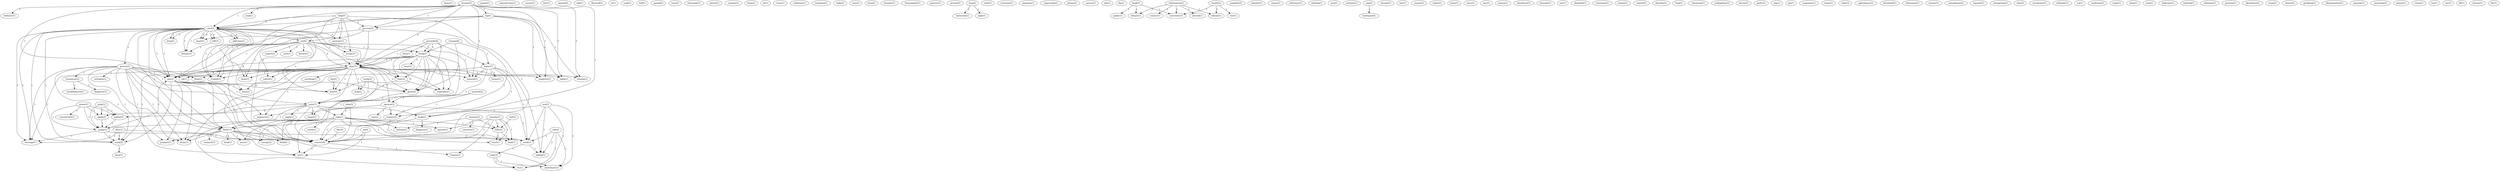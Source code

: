 digraph G {
  home [ label="home(1)" ];
  vitamin [ label="vitamin(5)" ];
  bedtime [ label="bedtime(1)" ];
  cure [ label="cure(7)" ];
  mcg [ label="mcg(1)" ];
  mg [ label="mg(1)" ];
  cure [ label="cure(2)" ];
  prevent [ label="prevent(5)" ];
  day [ label="day(27)" ];
  one [ label="one(2)" ];
  suppress [ label="suppress(1)" ];
  night [ label="night(1)" ];
  made [ label="made(1)" ];
  toluene [ label="toluene(1)" ];
  mineral [ label="mineral(2)" ];
  power [ label="power(1)" ];
  reproduction [ label="reproduction(1)" ];
  causes [ label="causes(1)" ];
  person [ label="person(3)" ];
  prostate [ label="prostate(1)" ];
  eat [ label="eat(6)" ];
  drug [ label="drug(1)" ];
  trouble [ label="trouble(1)" ];
  heart [ label="heart(1)" ];
  kill [ label="kill(3)" ];
  disease [ label="disease(1)" ];
  bath [ label="bath(11)" ];
  addiction [ label="addiction(1)" ];
  cancer [ label="cancer(20)" ];
  mind [ label="mind(2)" ];
  message [ label="message(1)" ];
  live [ label="live(1)" ];
  speech [ label="speech(2)" ];
  orthodox [ label="orthodox(1)" ];
  drain [ label="drain(1)" ];
  treatment [ label="treatment(2)" ];
  ed [ label="ed(1)" ];
  finds [ label="finds(1)" ];
  sequence [ label="sequence(1)" ];
  drain [ label="drain(1)" ];
  try [ label="try(1)" ];
  prepare [ label="prepare(1)" ];
  add [ label="add(1)" ];
  skin [ label="skin(3)" ];
  take [ label="take(7)" ];
  flavored [ label="flavored(1)" ];
  iu [ label="iu(1)" ];
  peroxide [ label="peroxide(4)" ];
  drink [ label="drink(3)" ];
  dose [ label="dose(1)" ];
  drink [ label="drink(2)" ];
  water [ label="water(7)" ];
  glass [ label="glass(4)" ];
  soak [ label="soak(1)" ];
  hour [ label="hour(1)" ];
  juice [ label="juice(7)" ];
  fruit [ label="fruit(3)" ];
  vegetable [ label="vegetable(1)" ];
  vinegar [ label="vinegar(4)" ];
  half [ label="half(1)" ];
  pound [ label="pound(2)" ];
  help [ label="help(4)" ];
  scrape [ label="scrape(1)" ];
  clean [ label="clean(1)" ];
  vera [ label="vera(2)" ];
  lemonade [ label="lemonade(1)" ];
  work [ label="work(1)" ];
  soda [ label="soda(3)" ];
  baking [ label="baking(1)" ];
  article [ label="article(1)" ];
  cyanide [ label="cyanide(1)" ];
  form [ label="form(1)" ];
  jel [ label="jel(1)" ];
  cross [ label="cross(1)" ];
  radiation [ label="radiation(1)" ];
  prune [ label="prune(1)" ];
  grape [ label="grape(2)" ];
  concentrate [ label="concentrate(1)" ];
  apple [ label="apple(4)" ];
  gallon [ label="gallon(3)" ];
  grape [ label="grape(1)" ];
  teaspoon [ label="teaspoon(1)" ];
  right [ label="right(2)" ];
  care [ label="care(1)" ];
  level [ label="level(1)" ];
  maxwell [ label="maxwell(2)" ];
  opinion [ label="opinion(3)" ];
  minute [ label="minute(2)" ];
  thunder [ label="thunder(1)" ];
  homeopathy [ label="homeopathy(1)" ];
  grocery [ label="grocery(1)" ];
  section [ label="section(2)" ];
  stay [ label="stay(2)" ];
  bathroom [ label="bathroom(1)" ];
  sight [ label="sight(1)" ];
  start [ label="start(1)" ];
  everyone [ label="everyone(1)" ];
  week [ label="week(2)" ];
  stop [ label="stop(1)" ];
  organiza [ label="organiza(1)" ];
  superoxide [ label="superoxide(1)" ];
  please [ label="please(1)" ];
  cnsvax [ label="cnsvax(1)" ];
  edu [ label="edu(1)" ];
  dia [ label="dia(1)" ];
  diagnosis [ label="diagnosis(1)" ];
  establishment [ label="establishment(1)" ];
  book [ label="book(3)" ];
  public [ label="public(1)" ];
  library [ label="library(1)" ];
  university [ label="university(1)" ];
  compiler [ label="compiler(2)" ];
  yogurt [ label="yogurt(2)" ];
  corn [ label="corn(1)" ];
  kernel [ label="kernel(1)" ];
  time [ label="time(2)" ];
  salted [ label="salted(1)" ];
  kind [ label="kind(3)" ];
  taheebo [ label="taheebo(1)" ];
  comes [ label="comes(1)" ];
  enzyme [ label="enzyme(2)" ];
  converts [ label="converts(1)" ];
  system [ label="system(2)" ];
  kills [ label="kills(2)" ];
  reference [ label="reference(1)" ];
  nothing [ label="nothing(1)" ];
  won [ label="won(1)" ];
  perform [ label="perform(1)" ];
  use [ label="use(2)" ];
  hydrogen [ label="hydrogen(4)" ];
  salt [ label="salt(4)" ];
  etc [ label="etc(1)" ];
  neutralizes [ label="neutralizes(1)" ];
  work [ label="work(1)" ];
  disrupt [ label="disrupt(1)" ];
  anything [ label="anything(1)" ];
  honey [ label="honey(1)" ];
  sugar [ label="sugar(1)" ];
  mix [ label="mix(1)" ];
  reason [ label="reason(1)" ];
  robert [ label="robert(1)" ];
  lyme [ label="lyme(1)" ];
  uwec [ label="uwec(1)" ];
  zinc [ label="zinc(1)" ];
  information [ label="information(2)" ];
  altered [ label="altered(1)" ];
  contact [ label="contact(1)" ];
  edition [ label="edition(1)" ];
  money [ label="money(1)" ];
  apply [ label="apply(1)" ];
  interferon [ label="interferon(1)" ];
  berendo [ label="berendo(1)" ];
  ray [ label="ray(1)" ];
  dimethyl [ label="dimethyl(1)" ];
  pulp [ label="pulp(2)" ];
  extension [ label="extension(1)" ];
  cost [ label="cost(2)" ];
  repeat [ label="repeat(1)" ];
  control [ label="control(1)" ];
  dissolve [ label="dissolve(1)" ];
  food [ label="food(1)" ];
  chromium [ label="chromium(1)" ];
  cell [ label="cell(2)" ];
  acidophilus [ label="acidophilus(1)" ];
  doctor [ label="doctor(2)" ];
  sea [ label="sea(3)" ];
  garlic [ label="garlic(1)" ];
  sun [ label="sun(1)" ];
  pm [ label="pm(1)" ];
  magazine [ label="magazine(1)" ];
  moon [ label="moon(1)" ];
  cider [ label="cider(3)" ];
  aphrodisiac [ label="aphrodisiac(1)" ];
  butylated [ label="butylated(1)" ];
  storm [ label="storm(1)" ];
  capsule [ label="capsule(1)" ];
  tract [ label="tract(1)" ];
  field [ label="field(4)" ];
  load [ label="load(1)" ];
  year [ label="year(1)" ];
  energy [ label="energy(2)" ];
  diagnose [ label="diagnose(1)" ];
  dismutase [ label="dismutase(1)" ];
  society [ label="society(1)" ];
  amendment [ label="amendment(2)" ];
  lapacho [ label="lapacho(1)" ];
  mongering [ label="mongering(1)" ];
  aloe [ label="aloe(2)" ];
  stomach [ label="stomach(1)" ];
  head [ label="head(1)" ];
  mcelwaine [ label="mcelwaine(1)" ];
  sulfoxide [ label="sulfoxide(1)" ];
  vol [ label="vol(1)" ];
  medicine [ label="medicine(2)" ];
  diet [ label="diet(3)" ];
  remedy [ label="remedy(2)" ];
  fungus [ label="fungus(2)" ];
  health [ label="health(2)" ];
  rest [ label="rest(1)" ];
  make [ label="make(1)" ];
  shaw [ label="shaw(1)" ];
  aura [ label="aura(1)" ];
  leukemia [ label="leukemia(1)" ];
  bathtub [ label="bathtub(1)" ];
  selenium [ label="selenium(1)" ];
  pearson [ label="pearson(1)" ];
  disclaimer [ label="disclaimer(2)" ];
  un [ label="un(4)" ];
  store [ label="store(2)" ];
  choice [ label="choice(2)" ];
  bht [ label="bht(3)" ];
  grubbing [ label="grubbing(1)" ];
  dissemination [ label="dissemination(1)" ];
  keep [ label="keep(1)" ];
  squeeze [ label="squeeze(1)" ];
  encyclope [ label="encyclope(1)" ];
  list [ label="list(5)" ];
  poison [ label="poison(1)" ];
  crime [ label="crime(1)" ];
  tea [ label="tea(1)" ];
  see [ label="see(1)" ];
  fill [ label="fill(1)" ];
  stream [ label="stream(1)" ];
  life [ label="life(1)" ];
  vitamin -> bedtime [ label="1" ];
  vitamin -> cure [ label="1" ];
  vitamin -> mcg [ label="1" ];
  vitamin -> mg [ label="1" ];
  vitamin -> cure [ label="1" ];
  vitamin -> prevent [ label="1" ];
  vitamin -> day [ label="2" ];
  vitamin -> one [ label="1" ];
  vitamin -> suppress [ label="1" ];
  vitamin -> night [ label="1" ];
  vitamin -> made [ label="1" ];
  vitamin -> toluene [ label="1" ];
  vitamin -> mineral [ label="1" ];
  cure -> person [ label="1" ];
  cure -> prostate [ label="1" ];
  cure -> eat [ label="1" ];
  cure -> day [ label="1" ];
  cure -> one [ label="1" ];
  cure -> drug [ label="1" ];
  cure -> trouble [ label="1" ];
  cure -> heart [ label="2" ];
  cure -> kill [ label="1" ];
  cure -> disease [ label="1" ];
  cure -> bath [ label="1" ];
  cure -> addiction [ label="1" ];
  cure -> cancer [ label="4" ];
  cure -> mind [ label="1" ];
  cure -> message [ label="1" ];
  person -> orthodox [ label="1" ];
  person -> drain [ label="1" ];
  person -> treatment [ label="1" ];
  person -> ed [ label="1" ];
  person -> one [ label="1" ];
  person -> finds [ label="1" ];
  person -> bath [ label="1" ];
  person -> sequence [ label="1" ];
  person -> drain [ label="1" ];
  person -> cancer [ label="2" ];
  person -> mind [ label="1" ];
  person -> message [ label="1" ];
  person -> try [ label="1" ];
  person -> prepare [ label="1" ];
  skin -> take [ label="2" ];
  skin -> cancer [ label="2" ];
  peroxide -> drink [ label="1" ];
  peroxide -> dose [ label="1" ];
  peroxide -> drink [ label="1" ];
  peroxide -> day [ label="1" ];
  peroxide -> water [ label="1" ];
  peroxide -> glass [ label="1" ];
  drink -> hour [ label="1" ];
  drink -> day [ label="1" ];
  drink -> one [ label="1" ];
  drink -> glass [ label="1" ];
  drink -> juice [ label="1" ];
  drink -> fruit [ label="1" ];
  drink -> vegetable [ label="1" ];
  vinegar -> drink [ label="1" ];
  vinegar -> water [ label="1" ];
  vinegar -> glass [ label="1" ];
  help -> prostate [ label="1" ];
  help -> eat [ label="2" ];
  help -> scrape [ label="1" ];
  help -> cure [ label="2" ];
  help -> prevent [ label="2" ];
  help -> trouble [ label="1" ];
  help -> clean [ label="1" ];
  help -> cancer [ label="2" ];
  work -> soda [ label="1" ];
  work -> baking [ label="1" ];
  prune -> grape [ label="1" ];
  prune -> concentrate [ label="1" ];
  prune -> apple [ label="1" ];
  prune -> gallon [ label="1" ];
  prune -> grape [ label="1" ];
  maxwell -> opinion [ label="1" ];
  maxwell -> minute [ label="1" ];
  mg -> cure [ label="1" ];
  mg -> prevent [ label="1" ];
  mg -> one [ label="1" ];
  mg -> suppress [ label="1" ];
  mg -> night [ label="1" ];
  mg -> toluene [ label="1" ];
  stay -> bathroom [ label="1" ];
  stay -> sight [ label="1" ];
  week -> glass [ label="1" ];
  week -> juice [ label="1" ];
  week -> stop [ label="1" ];
  grape -> one [ label="1" ];
  grape -> cancer [ label="1" ];
  grape -> mind [ label="1" ];
  grape -> message [ label="1" ];
  treatment -> diagnosis [ label="1" ];
  treatment -> establishment [ label="1" ];
  book -> public [ label="1" ];
  book -> library [ label="1" ];
  book -> university [ label="1" ];
  eat -> yogurt [ label="1" ];
  eat -> scrape [ label="1" ];
  eat -> drink [ label="1" ];
  eat -> corn [ label="1" ];
  eat -> kernel [ label="1" ];
  eat -> day [ label="6" ];
  eat -> one [ label="1" ];
  eat -> time [ label="1" ];
  eat -> fruit [ label="2" ];
  eat -> salted [ label="1" ];
  eat -> clean [ label="1" ];
  eat -> mineral [ label="1" ];
  eat -> kind [ label="1" ];
  drink -> day [ label="1" ];
  drink -> one [ label="1" ];
  drink -> glass [ label="1" ];
  drink -> juice [ label="1" ];
  drink -> fruit [ label="1" ];
  drink -> vegetable [ label="1" ];
  enzyme -> converts [ label="1" ];
  enzyme -> system [ label="1" ];
  enzyme -> kills [ label="1" ];
  cure -> day [ label="1" ];
  cure -> one [ label="1" ];
  cure -> drug [ label="1" ];
  cure -> trouble [ label="1" ];
  cure -> heart [ label="2" ];
  cure -> kill [ label="1" ];
  cure -> disease [ label="1" ];
  cure -> bath [ label="1" ];
  cure -> addiction [ label="1" ];
  cure -> cancer [ label="4" ];
  cure -> mind [ label="1" ];
  cure -> message [ label="1" ];
  use -> hydrogen [ label="1" ];
  salt -> baking [ label="2" ];
  salt -> etc [ label="1" ];
  salt -> neutralizes [ label="1" ];
  salt -> work [ label="2" ];
  prevent -> day [ label="1" ];
  prevent -> trouble [ label="1" ];
  prevent -> heart [ label="2" ];
  prevent -> cancer [ label="1" ];
  soda -> etc [ label="1" ];
  soda -> neutralizes [ label="1" ];
  day -> ed [ label="1" ];
  day -> one [ label="4" ];
  day -> suppress [ label="2" ];
  day -> night [ label="2" ];
  day -> glass [ label="3" ];
  day -> juice [ label="4" ];
  day -> time [ label="1" ];
  day -> trouble [ label="1" ];
  day -> finds [ label="1" ];
  day -> opinion [ label="1" ];
  day -> fruit [ label="3" ];
  day -> sequence [ label="1" ];
  day -> salted [ label="1" ];
  day -> anything [ label="1" ];
  day -> clean [ label="1" ];
  day -> toluene [ label="2" ];
  day -> stop [ label="1" ];
  day -> cancer [ label="2" ];
  day -> mind [ label="1" ];
  day -> message [ label="1" ];
  day -> try [ label="1" ];
  day -> mineral [ label="1" ];
  day -> vegetable [ label="1" ];
  day -> kind [ label="1" ];
  water -> honey [ label="1" ];
  water -> sugar [ label="1" ];
  water -> baking [ label="1" ];
  water -> made [ label="1" ];
  water -> work [ label="1" ];
  water -> drain [ label="1" ];
  water -> mineral [ label="1" ];
  information -> altered [ label="1" ];
  information -> library [ label="1" ];
  information -> contact [ label="1" ];
  information -> edition [ label="1" ];
  information -> university [ label="1" ];
  one -> glass [ label="2" ];
  one -> juice [ label="1" ];
  one -> time [ label="1" ];
  one -> bath [ label="1" ];
  one -> drain [ label="1" ];
  one -> cancer [ label="1" ];
  one -> mind [ label="1" ];
  one -> prepare [ label="1" ];
  one -> kind [ label="1" ];
  glass -> juice [ label="1" ];
  juice -> sugar [ label="1" ];
  juice -> take [ label="1" ];
  juice -> apple [ label="3" ];
  juice -> made [ label="1" ];
  juice -> gallon [ label="4" ];
  juice -> apply [ label="1" ];
  juice -> cancer [ label="1" ];
  juice -> grape [ label="3" ];
  pulp -> apple [ label="1" ];
  pulp -> gallon [ label="1" ];
  pulp -> grape [ label="1" ];
  opinion -> minute [ label="1" ];
  opinion -> sequence [ label="1" ];
  opinion -> work [ label="1" ];
  opinion -> cost [ label="1" ];
  opinion -> try [ label="1" ];
  fruit -> vegetable [ label="1" ];
  fruit -> kind [ label="1" ];
  cell -> kills [ label="1" ];
  sea -> baking [ label="1" ];
  sea -> minute [ label="1" ];
  sea -> etc [ label="1" ];
  sea -> neutralizes [ label="1" ];
  sea -> work [ label="1" ];
  minute -> bath [ label="1" ];
  minute -> work [ label="1" ];
  take -> storm [ label="1" ];
  take -> system [ label="1" ];
  take -> etc [ label="1" ];
  take -> bath [ label="2" ];
  take -> capsule [ label="1" ];
  take -> kills [ label="1" ];
  take -> tract [ label="1" ];
  take -> field [ label="1" ];
  take -> load [ label="1" ];
  take -> cancer [ label="1" ];
  take -> year [ label="1" ];
  take -> energy [ label="1" ];
  apple -> grape [ label="1" ];
  made -> diagnose [ label="1" ];
  made -> cancer [ label="1" ];
  kill -> disease [ label="1" ];
  bath -> neutralizes [ label="1" ];
  bath -> stomach [ label="1" ];
  bath -> head [ label="1" ];
  bath -> work [ label="1" ];
  bath -> field [ label="1" ];
  bath -> drain [ label="1" ];
  bath -> year [ label="1" ];
  bath -> prepare [ label="1" ];
  bath -> energy [ label="1" ];
  diet -> cancer [ label="1" ];
  diet -> mind [ label="1" ];
  diet -> message [ label="1" ];
  gallon -> grape [ label="1" ];
  remedy -> capsule [ label="1" ];
  remedy -> kills [ label="1" ];
  remedy -> tract [ label="1" ];
  remedy -> load [ label="1" ];
  remedy -> cancer [ label="1" ];
  remedy -> fungus [ label="1" ];
  kills -> tract [ label="1" ];
  kills -> load [ label="1" ];
  health -> edition [ label="1" ];
  health -> university [ label="1" ];
  health -> rest [ label="1" ];
  un -> cancer [ label="1" ];
  un -> try [ label="1" ];
  bht -> cancer [ label="1" ];
  cancer -> fungus [ label="1" ];
  cancer -> try [ label="2" ];
  mind -> keep [ label="1" ];
  list -> kind [ label="2" ];
}
